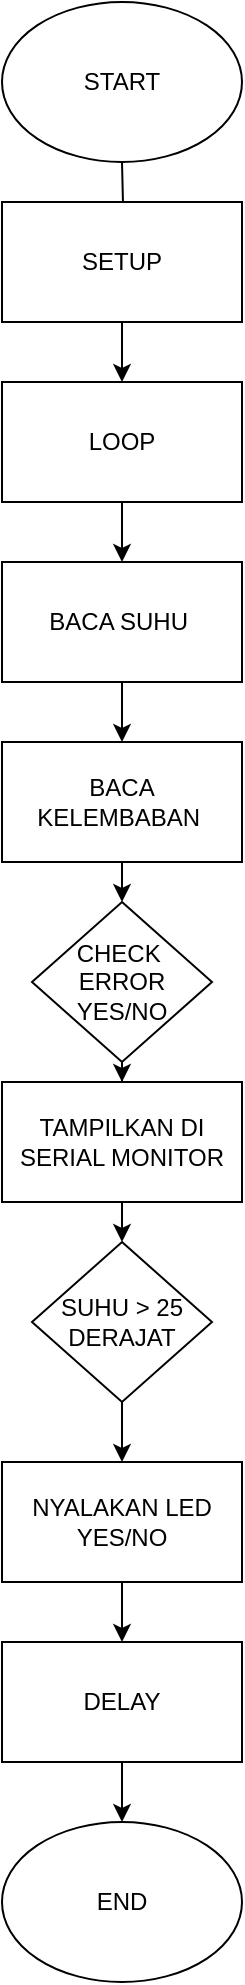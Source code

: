<mxfile version="24.8.3" pages="2">
  <diagram name="Page-1" id="Yt6A1MwHiMv8hcl6rjaD">
    <mxGraphModel dx="1050" dy="557" grid="1" gridSize="10" guides="1" tooltips="1" connect="1" arrows="1" fold="1" page="1" pageScale="1" pageWidth="850" pageHeight="1100" math="0" shadow="0">
      <root>
        <mxCell id="0" />
        <mxCell id="1" parent="0" />
        <mxCell id="sG7WwMjx3qqdlkonTWZo-1" style="edgeStyle=orthogonalEdgeStyle;rounded=0;orthogonalLoop=1;jettySize=auto;html=1;exitX=0.5;exitY=1;exitDx=0;exitDy=0;" parent="1" target="sG7WwMjx3qqdlkonTWZo-3" edge="1">
          <mxGeometry relative="1" as="geometry">
            <mxPoint x="410" y="80" as="sourcePoint" />
          </mxGeometry>
        </mxCell>
        <mxCell id="sG7WwMjx3qqdlkonTWZo-2" style="edgeStyle=orthogonalEdgeStyle;rounded=0;orthogonalLoop=1;jettySize=auto;html=1;exitX=0.5;exitY=1;exitDx=0;exitDy=0;" parent="1" source="sG7WwMjx3qqdlkonTWZo-3" target="sG7WwMjx3qqdlkonTWZo-5" edge="1">
          <mxGeometry relative="1" as="geometry" />
        </mxCell>
        <mxCell id="sG7WwMjx3qqdlkonTWZo-3" value="SETUP" style="rounded=0;whiteSpace=wrap;html=1;" parent="1" vertex="1">
          <mxGeometry x="350" y="100" width="120" height="60" as="geometry" />
        </mxCell>
        <mxCell id="sG7WwMjx3qqdlkonTWZo-4" style="edgeStyle=orthogonalEdgeStyle;rounded=0;orthogonalLoop=1;jettySize=auto;html=1;exitX=0.5;exitY=1;exitDx=0;exitDy=0;entryX=0.5;entryY=0;entryDx=0;entryDy=0;" parent="1" source="sG7WwMjx3qqdlkonTWZo-5" target="sG7WwMjx3qqdlkonTWZo-7" edge="1">
          <mxGeometry relative="1" as="geometry" />
        </mxCell>
        <mxCell id="sG7WwMjx3qqdlkonTWZo-5" value="LOOP" style="rounded=0;whiteSpace=wrap;html=1;" parent="1" vertex="1">
          <mxGeometry x="350" y="190" width="120" height="60" as="geometry" />
        </mxCell>
        <mxCell id="sG7WwMjx3qqdlkonTWZo-6" style="edgeStyle=orthogonalEdgeStyle;rounded=0;orthogonalLoop=1;jettySize=auto;html=1;exitX=0.5;exitY=1;exitDx=0;exitDy=0;entryX=0.5;entryY=0;entryDx=0;entryDy=0;" parent="1" source="sG7WwMjx3qqdlkonTWZo-7" target="sG7WwMjx3qqdlkonTWZo-16" edge="1">
          <mxGeometry relative="1" as="geometry" />
        </mxCell>
        <mxCell id="sG7WwMjx3qqdlkonTWZo-7" value="BACA SUHU&amp;nbsp;" style="rounded=0;whiteSpace=wrap;html=1;" parent="1" vertex="1">
          <mxGeometry x="350" y="280" width="120" height="60" as="geometry" />
        </mxCell>
        <mxCell id="sG7WwMjx3qqdlkonTWZo-8" style="edgeStyle=orthogonalEdgeStyle;rounded=0;orthogonalLoop=1;jettySize=auto;html=1;exitX=0.5;exitY=1;exitDx=0;exitDy=0;" parent="1" source="sG7WwMjx3qqdlkonTWZo-9" target="sG7WwMjx3qqdlkonTWZo-11" edge="1">
          <mxGeometry relative="1" as="geometry" />
        </mxCell>
        <mxCell id="sG7WwMjx3qqdlkonTWZo-9" value="CHECK&amp;nbsp;&lt;div&gt;ERROR&lt;/div&gt;&lt;div&gt;YES/NO&lt;/div&gt;" style="rhombus;whiteSpace=wrap;html=1;" parent="1" vertex="1">
          <mxGeometry x="365" y="450" width="90" height="80" as="geometry" />
        </mxCell>
        <mxCell id="sG7WwMjx3qqdlkonTWZo-20" style="edgeStyle=orthogonalEdgeStyle;rounded=0;orthogonalLoop=1;jettySize=auto;html=1;exitX=0.5;exitY=1;exitDx=0;exitDy=0;entryX=0.5;entryY=0;entryDx=0;entryDy=0;" parent="1" source="sG7WwMjx3qqdlkonTWZo-11" edge="1">
          <mxGeometry relative="1" as="geometry">
            <mxPoint x="410" y="620" as="targetPoint" />
          </mxGeometry>
        </mxCell>
        <mxCell id="sG7WwMjx3qqdlkonTWZo-11" value="TAMPILKAN DI&lt;div&gt;SERIAL MONITOR&lt;/div&gt;" style="rounded=0;whiteSpace=wrap;html=1;" parent="1" vertex="1">
          <mxGeometry x="350" y="540" width="120" height="60" as="geometry" />
        </mxCell>
        <mxCell id="sG7WwMjx3qqdlkonTWZo-12" style="edgeStyle=orthogonalEdgeStyle;rounded=0;orthogonalLoop=1;jettySize=auto;html=1;exitX=0.5;exitY=1;exitDx=0;exitDy=0;entryX=0.5;entryY=0;entryDx=0;entryDy=0;" parent="1" source="sG7WwMjx3qqdlkonTWZo-13" target="sG7WwMjx3qqdlkonTWZo-14" edge="1">
          <mxGeometry relative="1" as="geometry" />
        </mxCell>
        <mxCell id="sG7WwMjx3qqdlkonTWZo-13" value="DELAY" style="rounded=0;whiteSpace=wrap;html=1;" parent="1" vertex="1">
          <mxGeometry x="350" y="820" width="120" height="60" as="geometry" />
        </mxCell>
        <mxCell id="sG7WwMjx3qqdlkonTWZo-14" value="END" style="ellipse;whiteSpace=wrap;html=1;" parent="1" vertex="1">
          <mxGeometry x="350" y="910" width="120" height="80" as="geometry" />
        </mxCell>
        <mxCell id="sG7WwMjx3qqdlkonTWZo-15" style="edgeStyle=orthogonalEdgeStyle;rounded=0;orthogonalLoop=1;jettySize=auto;html=1;exitX=0.5;exitY=1;exitDx=0;exitDy=0;entryX=0.5;entryY=0;entryDx=0;entryDy=0;" parent="1" source="sG7WwMjx3qqdlkonTWZo-16" target="sG7WwMjx3qqdlkonTWZo-9" edge="1">
          <mxGeometry relative="1" as="geometry" />
        </mxCell>
        <mxCell id="sG7WwMjx3qqdlkonTWZo-16" value="BACA KELEMBABAN&amp;nbsp;" style="rounded=0;whiteSpace=wrap;html=1;" parent="1" vertex="1">
          <mxGeometry x="350" y="370" width="120" height="60" as="geometry" />
        </mxCell>
        <mxCell id="sG7WwMjx3qqdlkonTWZo-17" value="START" style="ellipse;whiteSpace=wrap;html=1;" parent="1" vertex="1">
          <mxGeometry x="350" width="120" height="80" as="geometry" />
        </mxCell>
        <mxCell id="sG7WwMjx3qqdlkonTWZo-27" style="edgeStyle=orthogonalEdgeStyle;rounded=0;orthogonalLoop=1;jettySize=auto;html=1;exitX=0.5;exitY=1;exitDx=0;exitDy=0;" parent="1" source="sG7WwMjx3qqdlkonTWZo-23" target="sG7WwMjx3qqdlkonTWZo-25" edge="1">
          <mxGeometry relative="1" as="geometry" />
        </mxCell>
        <mxCell id="sG7WwMjx3qqdlkonTWZo-23" value="SUHU &amp;gt; 25 DERAJAT" style="rhombus;whiteSpace=wrap;html=1;" parent="1" vertex="1">
          <mxGeometry x="365" y="620" width="90" height="80" as="geometry" />
        </mxCell>
        <mxCell id="sG7WwMjx3qqdlkonTWZo-28" style="edgeStyle=orthogonalEdgeStyle;rounded=0;orthogonalLoop=1;jettySize=auto;html=1;exitX=0.5;exitY=1;exitDx=0;exitDy=0;" parent="1" source="sG7WwMjx3qqdlkonTWZo-25" target="sG7WwMjx3qqdlkonTWZo-13" edge="1">
          <mxGeometry relative="1" as="geometry" />
        </mxCell>
        <mxCell id="sG7WwMjx3qqdlkonTWZo-25" value="NYALAKAN LED&lt;div&gt;YES/NO&lt;/div&gt;" style="rounded=0;whiteSpace=wrap;html=1;" parent="1" vertex="1">
          <mxGeometry x="350" y="730" width="120" height="60" as="geometry" />
        </mxCell>
      </root>
    </mxGraphModel>
  </diagram>
  <diagram id="hTv11JdUeE7Am7c8YPXX" name="Page-2">
    <mxGraphModel dx="1050" dy="557" grid="1" gridSize="10" guides="1" tooltips="1" connect="1" arrows="1" fold="1" page="1" pageScale="1" pageWidth="850" pageHeight="1100" math="0" shadow="0">
      <root>
        <mxCell id="0" />
        <mxCell id="1" parent="0" />
        <mxCell id="My0MVWueo69iZ22F9M9V-1" style="edgeStyle=orthogonalEdgeStyle;rounded=0;orthogonalLoop=1;jettySize=auto;html=1;exitX=0.5;exitY=1;exitDx=0;exitDy=0;" edge="1" parent="1" target="My0MVWueo69iZ22F9M9V-3">
          <mxGeometry relative="1" as="geometry">
            <mxPoint x="410" y="80" as="sourcePoint" />
          </mxGeometry>
        </mxCell>
        <mxCell id="My0MVWueo69iZ22F9M9V-2" style="edgeStyle=orthogonalEdgeStyle;rounded=0;orthogonalLoop=1;jettySize=auto;html=1;exitX=0.5;exitY=1;exitDx=0;exitDy=0;" edge="1" parent="1" source="My0MVWueo69iZ22F9M9V-3" target="My0MVWueo69iZ22F9M9V-5">
          <mxGeometry relative="1" as="geometry" />
        </mxCell>
        <mxCell id="My0MVWueo69iZ22F9M9V-3" value="SETUP" style="rounded=0;whiteSpace=wrap;html=1;" vertex="1" parent="1">
          <mxGeometry x="350" y="100" width="120" height="60" as="geometry" />
        </mxCell>
        <mxCell id="My0MVWueo69iZ22F9M9V-4" style="edgeStyle=orthogonalEdgeStyle;rounded=0;orthogonalLoop=1;jettySize=auto;html=1;exitX=0.5;exitY=1;exitDx=0;exitDy=0;entryX=0.5;entryY=0;entryDx=0;entryDy=0;" edge="1" parent="1" source="My0MVWueo69iZ22F9M9V-5" target="My0MVWueo69iZ22F9M9V-7">
          <mxGeometry relative="1" as="geometry" />
        </mxCell>
        <mxCell id="My0MVWueo69iZ22F9M9V-5" value="LOOP" style="rounded=0;whiteSpace=wrap;html=1;" vertex="1" parent="1">
          <mxGeometry x="350" y="190" width="120" height="60" as="geometry" />
        </mxCell>
        <mxCell id="My0MVWueo69iZ22F9M9V-6" style="edgeStyle=orthogonalEdgeStyle;rounded=0;orthogonalLoop=1;jettySize=auto;html=1;exitX=0.5;exitY=1;exitDx=0;exitDy=0;entryX=0.5;entryY=0;entryDx=0;entryDy=0;" edge="1" parent="1" source="My0MVWueo69iZ22F9M9V-7" target="My0MVWueo69iZ22F9M9V-16">
          <mxGeometry relative="1" as="geometry" />
        </mxCell>
        <mxCell id="My0MVWueo69iZ22F9M9V-7" value="BACA SUHU&amp;nbsp;" style="rounded=0;whiteSpace=wrap;html=1;" vertex="1" parent="1">
          <mxGeometry x="350" y="280" width="120" height="60" as="geometry" />
        </mxCell>
        <mxCell id="My0MVWueo69iZ22F9M9V-8" style="edgeStyle=orthogonalEdgeStyle;rounded=0;orthogonalLoop=1;jettySize=auto;html=1;exitX=0.5;exitY=1;exitDx=0;exitDy=0;" edge="1" parent="1" source="My0MVWueo69iZ22F9M9V-9">
          <mxGeometry relative="1" as="geometry">
            <mxPoint x="410" y="540" as="targetPoint" />
          </mxGeometry>
        </mxCell>
        <mxCell id="My0MVWueo69iZ22F9M9V-9" value="CHECK&amp;nbsp;&lt;div&gt;ERROR&lt;/div&gt;&lt;div&gt;YES/NO&lt;/div&gt;" style="rhombus;whiteSpace=wrap;html=1;" vertex="1" parent="1">
          <mxGeometry x="365" y="450" width="90" height="80" as="geometry" />
        </mxCell>
        <mxCell id="My0MVWueo69iZ22F9M9V-12" style="edgeStyle=orthogonalEdgeStyle;rounded=0;orthogonalLoop=1;jettySize=auto;html=1;exitX=0.5;exitY=1;exitDx=0;exitDy=0;entryX=0.5;entryY=0;entryDx=0;entryDy=0;" edge="1" parent="1" source="My0MVWueo69iZ22F9M9V-13" target="My0MVWueo69iZ22F9M9V-14">
          <mxGeometry relative="1" as="geometry" />
        </mxCell>
        <mxCell id="My0MVWueo69iZ22F9M9V-13" value="DELAY" style="rounded=0;whiteSpace=wrap;html=1;" vertex="1" parent="1">
          <mxGeometry x="350" y="800" width="120" height="60" as="geometry" />
        </mxCell>
        <mxCell id="My0MVWueo69iZ22F9M9V-14" value="END" style="ellipse;whiteSpace=wrap;html=1;" vertex="1" parent="1">
          <mxGeometry x="350" y="890" width="120" height="80" as="geometry" />
        </mxCell>
        <mxCell id="My0MVWueo69iZ22F9M9V-15" style="edgeStyle=orthogonalEdgeStyle;rounded=0;orthogonalLoop=1;jettySize=auto;html=1;exitX=0.5;exitY=1;exitDx=0;exitDy=0;entryX=0.5;entryY=0;entryDx=0;entryDy=0;" edge="1" parent="1" source="My0MVWueo69iZ22F9M9V-16" target="My0MVWueo69iZ22F9M9V-9">
          <mxGeometry relative="1" as="geometry" />
        </mxCell>
        <mxCell id="My0MVWueo69iZ22F9M9V-16" value="BACA KELEMBABAN&amp;nbsp;" style="rounded=0;whiteSpace=wrap;html=1;" vertex="1" parent="1">
          <mxGeometry x="350" y="370" width="120" height="60" as="geometry" />
        </mxCell>
        <mxCell id="My0MVWueo69iZ22F9M9V-17" value="START" style="ellipse;whiteSpace=wrap;html=1;" vertex="1" parent="1">
          <mxGeometry x="350" width="120" height="80" as="geometry" />
        </mxCell>
        <mxCell id="My0MVWueo69iZ22F9M9V-18" style="edgeStyle=orthogonalEdgeStyle;rounded=0;orthogonalLoop=1;jettySize=auto;html=1;exitX=0.5;exitY=1;exitDx=0;exitDy=0;entryX=0.5;entryY=0;entryDx=0;entryDy=0;" edge="1" parent="1" source="My0MVWueo69iZ22F9M9V-19" target="My0MVWueo69iZ22F9M9V-21">
          <mxGeometry relative="1" as="geometry" />
        </mxCell>
        <mxCell id="My0MVWueo69iZ22F9M9V-19" value="TAMPILKAN DI&lt;div&gt;LCD&lt;/div&gt;" style="rounded=0;whiteSpace=wrap;html=1;" vertex="1" parent="1">
          <mxGeometry x="350" y="540" width="120" height="60" as="geometry" />
        </mxCell>
        <mxCell id="My0MVWueo69iZ22F9M9V-20" style="edgeStyle=orthogonalEdgeStyle;rounded=0;orthogonalLoop=1;jettySize=auto;html=1;exitX=0.5;exitY=1;exitDx=0;exitDy=0;" edge="1" parent="1" source="My0MVWueo69iZ22F9M9V-21" target="My0MVWueo69iZ22F9M9V-23">
          <mxGeometry relative="1" as="geometry" />
        </mxCell>
        <mxCell id="My0MVWueo69iZ22F9M9V-21" value="SUHU &amp;gt; 25 DERAJAT" style="rhombus;whiteSpace=wrap;html=1;" vertex="1" parent="1">
          <mxGeometry x="365" y="620" width="90" height="80" as="geometry" />
        </mxCell>
        <mxCell id="My0MVWueo69iZ22F9M9V-22" style="edgeStyle=orthogonalEdgeStyle;rounded=0;orthogonalLoop=1;jettySize=auto;html=1;exitX=0.5;exitY=1;exitDx=0;exitDy=0;" edge="1" parent="1" source="My0MVWueo69iZ22F9M9V-23" target="My0MVWueo69iZ22F9M9V-13">
          <mxGeometry relative="1" as="geometry" />
        </mxCell>
        <mxCell id="My0MVWueo69iZ22F9M9V-23" value="NYALAKAN LED&lt;div&gt;YES/NO&lt;/div&gt;" style="rounded=0;whiteSpace=wrap;html=1;" vertex="1" parent="1">
          <mxGeometry x="350" y="720" width="120" height="60" as="geometry" />
        </mxCell>
      </root>
    </mxGraphModel>
  </diagram>
</mxfile>
